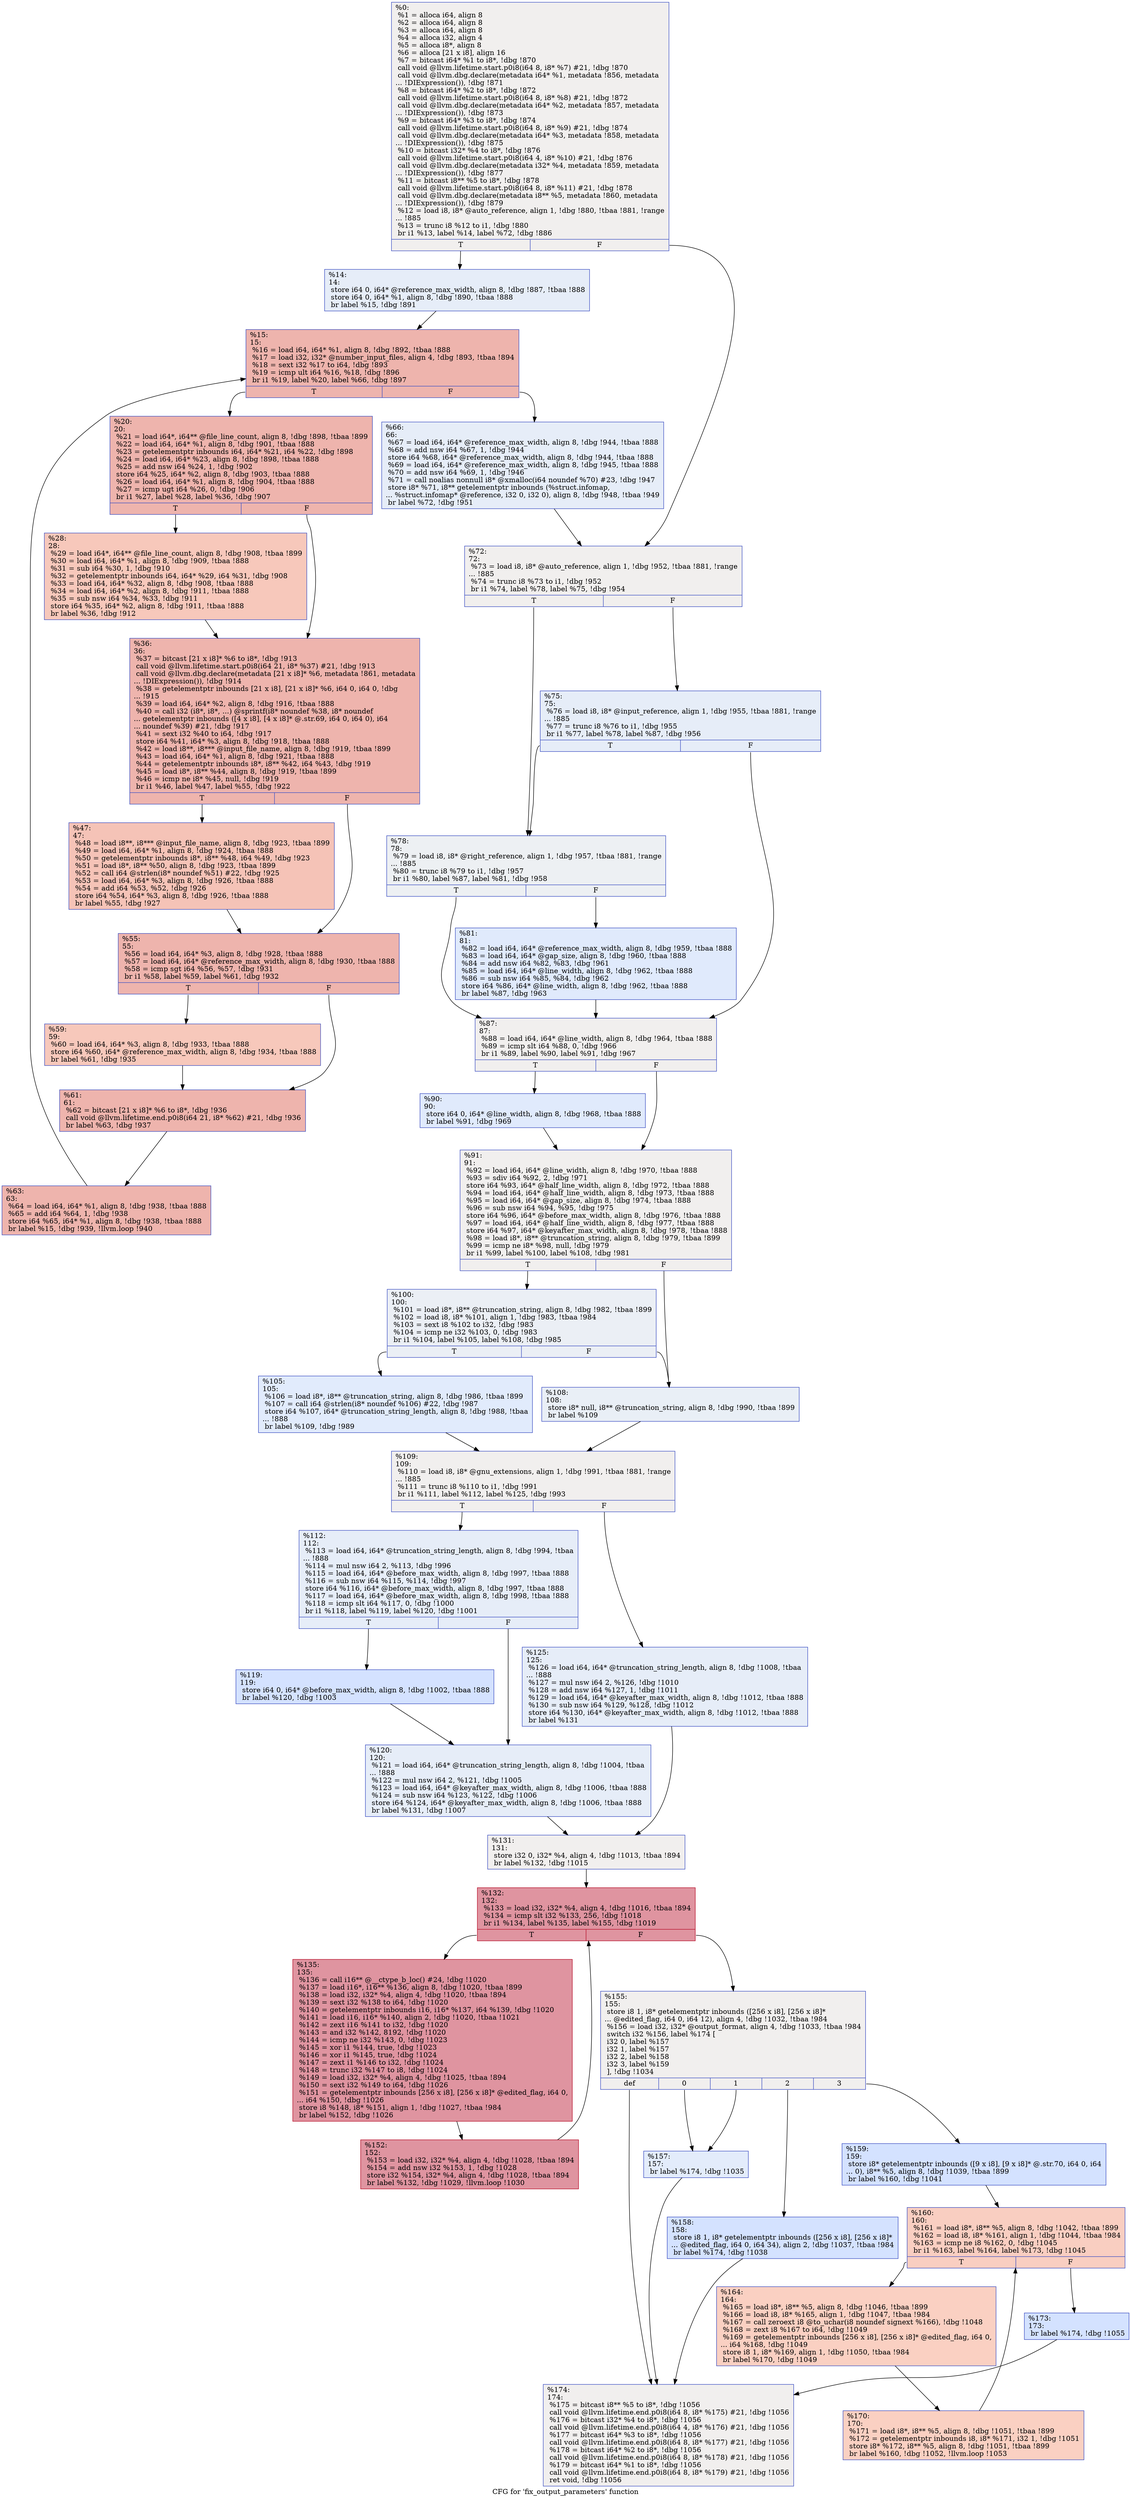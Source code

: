 digraph "CFG for 'fix_output_parameters' function" {
	label="CFG for 'fix_output_parameters' function";

	Node0x15fe7c0 [shape=record,color="#3d50c3ff", style=filled, fillcolor="#e0dbd870",label="{%0:\l  %1 = alloca i64, align 8\l  %2 = alloca i64, align 8\l  %3 = alloca i64, align 8\l  %4 = alloca i32, align 4\l  %5 = alloca i8*, align 8\l  %6 = alloca [21 x i8], align 16\l  %7 = bitcast i64* %1 to i8*, !dbg !870\l  call void @llvm.lifetime.start.p0i8(i64 8, i8* %7) #21, !dbg !870\l  call void @llvm.dbg.declare(metadata i64* %1, metadata !856, metadata\l... !DIExpression()), !dbg !871\l  %8 = bitcast i64* %2 to i8*, !dbg !872\l  call void @llvm.lifetime.start.p0i8(i64 8, i8* %8) #21, !dbg !872\l  call void @llvm.dbg.declare(metadata i64* %2, metadata !857, metadata\l... !DIExpression()), !dbg !873\l  %9 = bitcast i64* %3 to i8*, !dbg !874\l  call void @llvm.lifetime.start.p0i8(i64 8, i8* %9) #21, !dbg !874\l  call void @llvm.dbg.declare(metadata i64* %3, metadata !858, metadata\l... !DIExpression()), !dbg !875\l  %10 = bitcast i32* %4 to i8*, !dbg !876\l  call void @llvm.lifetime.start.p0i8(i64 4, i8* %10) #21, !dbg !876\l  call void @llvm.dbg.declare(metadata i32* %4, metadata !859, metadata\l... !DIExpression()), !dbg !877\l  %11 = bitcast i8** %5 to i8*, !dbg !878\l  call void @llvm.lifetime.start.p0i8(i64 8, i8* %11) #21, !dbg !878\l  call void @llvm.dbg.declare(metadata i8** %5, metadata !860, metadata\l... !DIExpression()), !dbg !879\l  %12 = load i8, i8* @auto_reference, align 1, !dbg !880, !tbaa !881, !range\l... !885\l  %13 = trunc i8 %12 to i1, !dbg !880\l  br i1 %13, label %14, label %72, !dbg !886\l|{<s0>T|<s1>F}}"];
	Node0x15fe7c0:s0 -> Node0x15fe960;
	Node0x15fe7c0:s1 -> Node0x15fecd0;
	Node0x15fe960 [shape=record,color="#3d50c3ff", style=filled, fillcolor="#c7d7f070",label="{%14:\l14:                                               \l  store i64 0, i64* @reference_max_width, align 8, !dbg !887, !tbaa !888\l  store i64 0, i64* %1, align 8, !dbg !890, !tbaa !888\l  br label %15, !dbg !891\l}"];
	Node0x15fe960 -> Node0x15fe9b0;
	Node0x15fe9b0 [shape=record,color="#3d50c3ff", style=filled, fillcolor="#d8564670",label="{%15:\l15:                                               \l  %16 = load i64, i64* %1, align 8, !dbg !892, !tbaa !888\l  %17 = load i32, i32* @number_input_files, align 4, !dbg !893, !tbaa !894\l  %18 = sext i32 %17 to i64, !dbg !893\l  %19 = icmp ult i64 %16, %18, !dbg !896\l  br i1 %19, label %20, label %66, !dbg !897\l|{<s0>T|<s1>F}}"];
	Node0x15fe9b0:s0 -> Node0x15fea00;
	Node0x15fe9b0:s1 -> Node0x15fec80;
	Node0x15fea00 [shape=record,color="#3d50c3ff", style=filled, fillcolor="#d8564670",label="{%20:\l20:                                               \l  %21 = load i64*, i64** @file_line_count, align 8, !dbg !898, !tbaa !899\l  %22 = load i64, i64* %1, align 8, !dbg !901, !tbaa !888\l  %23 = getelementptr inbounds i64, i64* %21, i64 %22, !dbg !898\l  %24 = load i64, i64* %23, align 8, !dbg !898, !tbaa !888\l  %25 = add nsw i64 %24, 1, !dbg !902\l  store i64 %25, i64* %2, align 8, !dbg !903, !tbaa !888\l  %26 = load i64, i64* %1, align 8, !dbg !904, !tbaa !888\l  %27 = icmp ugt i64 %26, 0, !dbg !906\l  br i1 %27, label %28, label %36, !dbg !907\l|{<s0>T|<s1>F}}"];
	Node0x15fea00:s0 -> Node0x15fea50;
	Node0x15fea00:s1 -> Node0x15feaa0;
	Node0x15fea50 [shape=record,color="#3d50c3ff", style=filled, fillcolor="#ed836670",label="{%28:\l28:                                               \l  %29 = load i64*, i64** @file_line_count, align 8, !dbg !908, !tbaa !899\l  %30 = load i64, i64* %1, align 8, !dbg !909, !tbaa !888\l  %31 = sub i64 %30, 1, !dbg !910\l  %32 = getelementptr inbounds i64, i64* %29, i64 %31, !dbg !908\l  %33 = load i64, i64* %32, align 8, !dbg !908, !tbaa !888\l  %34 = load i64, i64* %2, align 8, !dbg !911, !tbaa !888\l  %35 = sub nsw i64 %34, %33, !dbg !911\l  store i64 %35, i64* %2, align 8, !dbg !911, !tbaa !888\l  br label %36, !dbg !912\l}"];
	Node0x15fea50 -> Node0x15feaa0;
	Node0x15feaa0 [shape=record,color="#3d50c3ff", style=filled, fillcolor="#d8564670",label="{%36:\l36:                                               \l  %37 = bitcast [21 x i8]* %6 to i8*, !dbg !913\l  call void @llvm.lifetime.start.p0i8(i64 21, i8* %37) #21, !dbg !913\l  call void @llvm.dbg.declare(metadata [21 x i8]* %6, metadata !861, metadata\l... !DIExpression()), !dbg !914\l  %38 = getelementptr inbounds [21 x i8], [21 x i8]* %6, i64 0, i64 0, !dbg\l... !915\l  %39 = load i64, i64* %2, align 8, !dbg !916, !tbaa !888\l  %40 = call i32 (i8*, i8*, ...) @sprintf(i8* noundef %38, i8* noundef\l... getelementptr inbounds ([4 x i8], [4 x i8]* @.str.69, i64 0, i64 0), i64\l... noundef %39) #21, !dbg !917\l  %41 = sext i32 %40 to i64, !dbg !917\l  store i64 %41, i64* %3, align 8, !dbg !918, !tbaa !888\l  %42 = load i8**, i8*** @input_file_name, align 8, !dbg !919, !tbaa !899\l  %43 = load i64, i64* %1, align 8, !dbg !921, !tbaa !888\l  %44 = getelementptr inbounds i8*, i8** %42, i64 %43, !dbg !919\l  %45 = load i8*, i8** %44, align 8, !dbg !919, !tbaa !899\l  %46 = icmp ne i8* %45, null, !dbg !919\l  br i1 %46, label %47, label %55, !dbg !922\l|{<s0>T|<s1>F}}"];
	Node0x15feaa0:s0 -> Node0x15feaf0;
	Node0x15feaa0:s1 -> Node0x15feb40;
	Node0x15feaf0 [shape=record,color="#3d50c3ff", style=filled, fillcolor="#e8765c70",label="{%47:\l47:                                               \l  %48 = load i8**, i8*** @input_file_name, align 8, !dbg !923, !tbaa !899\l  %49 = load i64, i64* %1, align 8, !dbg !924, !tbaa !888\l  %50 = getelementptr inbounds i8*, i8** %48, i64 %49, !dbg !923\l  %51 = load i8*, i8** %50, align 8, !dbg !923, !tbaa !899\l  %52 = call i64 @strlen(i8* noundef %51) #22, !dbg !925\l  %53 = load i64, i64* %3, align 8, !dbg !926, !tbaa !888\l  %54 = add i64 %53, %52, !dbg !926\l  store i64 %54, i64* %3, align 8, !dbg !926, !tbaa !888\l  br label %55, !dbg !927\l}"];
	Node0x15feaf0 -> Node0x15feb40;
	Node0x15feb40 [shape=record,color="#3d50c3ff", style=filled, fillcolor="#d8564670",label="{%55:\l55:                                               \l  %56 = load i64, i64* %3, align 8, !dbg !928, !tbaa !888\l  %57 = load i64, i64* @reference_max_width, align 8, !dbg !930, !tbaa !888\l  %58 = icmp sgt i64 %56, %57, !dbg !931\l  br i1 %58, label %59, label %61, !dbg !932\l|{<s0>T|<s1>F}}"];
	Node0x15feb40:s0 -> Node0x15feb90;
	Node0x15feb40:s1 -> Node0x15febe0;
	Node0x15feb90 [shape=record,color="#3d50c3ff", style=filled, fillcolor="#ed836670",label="{%59:\l59:                                               \l  %60 = load i64, i64* %3, align 8, !dbg !933, !tbaa !888\l  store i64 %60, i64* @reference_max_width, align 8, !dbg !934, !tbaa !888\l  br label %61, !dbg !935\l}"];
	Node0x15feb90 -> Node0x15febe0;
	Node0x15febe0 [shape=record,color="#3d50c3ff", style=filled, fillcolor="#d8564670",label="{%61:\l61:                                               \l  %62 = bitcast [21 x i8]* %6 to i8*, !dbg !936\l  call void @llvm.lifetime.end.p0i8(i64 21, i8* %62) #21, !dbg !936\l  br label %63, !dbg !937\l}"];
	Node0x15febe0 -> Node0x15fec30;
	Node0x15fec30 [shape=record,color="#3d50c3ff", style=filled, fillcolor="#d8564670",label="{%63:\l63:                                               \l  %64 = load i64, i64* %1, align 8, !dbg !938, !tbaa !888\l  %65 = add i64 %64, 1, !dbg !938\l  store i64 %65, i64* %1, align 8, !dbg !938, !tbaa !888\l  br label %15, !dbg !939, !llvm.loop !940\l}"];
	Node0x15fec30 -> Node0x15fe9b0;
	Node0x15fec80 [shape=record,color="#3d50c3ff", style=filled, fillcolor="#c7d7f070",label="{%66:\l66:                                               \l  %67 = load i64, i64* @reference_max_width, align 8, !dbg !944, !tbaa !888\l  %68 = add nsw i64 %67, 1, !dbg !944\l  store i64 %68, i64* @reference_max_width, align 8, !dbg !944, !tbaa !888\l  %69 = load i64, i64* @reference_max_width, align 8, !dbg !945, !tbaa !888\l  %70 = add nsw i64 %69, 1, !dbg !946\l  %71 = call noalias nonnull i8* @xmalloc(i64 noundef %70) #23, !dbg !947\l  store i8* %71, i8** getelementptr inbounds (%struct.infomap,\l... %struct.infomap* @reference, i32 0, i32 0), align 8, !dbg !948, !tbaa !949\l  br label %72, !dbg !951\l}"];
	Node0x15fec80 -> Node0x15fecd0;
	Node0x15fecd0 [shape=record,color="#3d50c3ff", style=filled, fillcolor="#e0dbd870",label="{%72:\l72:                                               \l  %73 = load i8, i8* @auto_reference, align 1, !dbg !952, !tbaa !881, !range\l... !885\l  %74 = trunc i8 %73 to i1, !dbg !952\l  br i1 %74, label %78, label %75, !dbg !954\l|{<s0>T|<s1>F}}"];
	Node0x15fecd0:s0 -> Node0x15fed70;
	Node0x15fecd0:s1 -> Node0x15fed20;
	Node0x15fed20 [shape=record,color="#3d50c3ff", style=filled, fillcolor="#c7d7f070",label="{%75:\l75:                                               \l  %76 = load i8, i8* @input_reference, align 1, !dbg !955, !tbaa !881, !range\l... !885\l  %77 = trunc i8 %76 to i1, !dbg !955\l  br i1 %77, label %78, label %87, !dbg !956\l|{<s0>T|<s1>F}}"];
	Node0x15fed20:s0 -> Node0x15fed70;
	Node0x15fed20:s1 -> Node0x15fee10;
	Node0x15fed70 [shape=record,color="#3d50c3ff", style=filled, fillcolor="#d6dce470",label="{%78:\l78:                                               \l  %79 = load i8, i8* @right_reference, align 1, !dbg !957, !tbaa !881, !range\l... !885\l  %80 = trunc i8 %79 to i1, !dbg !957\l  br i1 %80, label %87, label %81, !dbg !958\l|{<s0>T|<s1>F}}"];
	Node0x15fed70:s0 -> Node0x15fee10;
	Node0x15fed70:s1 -> Node0x15fedc0;
	Node0x15fedc0 [shape=record,color="#3d50c3ff", style=filled, fillcolor="#b9d0f970",label="{%81:\l81:                                               \l  %82 = load i64, i64* @reference_max_width, align 8, !dbg !959, !tbaa !888\l  %83 = load i64, i64* @gap_size, align 8, !dbg !960, !tbaa !888\l  %84 = add nsw i64 %82, %83, !dbg !961\l  %85 = load i64, i64* @line_width, align 8, !dbg !962, !tbaa !888\l  %86 = sub nsw i64 %85, %84, !dbg !962\l  store i64 %86, i64* @line_width, align 8, !dbg !962, !tbaa !888\l  br label %87, !dbg !963\l}"];
	Node0x15fedc0 -> Node0x15fee10;
	Node0x15fee10 [shape=record,color="#3d50c3ff", style=filled, fillcolor="#e0dbd870",label="{%87:\l87:                                               \l  %88 = load i64, i64* @line_width, align 8, !dbg !964, !tbaa !888\l  %89 = icmp slt i64 %88, 0, !dbg !966\l  br i1 %89, label %90, label %91, !dbg !967\l|{<s0>T|<s1>F}}"];
	Node0x15fee10:s0 -> Node0x15fee60;
	Node0x15fee10:s1 -> Node0x15feeb0;
	Node0x15fee60 [shape=record,color="#3d50c3ff", style=filled, fillcolor="#b9d0f970",label="{%90:\l90:                                               \l  store i64 0, i64* @line_width, align 8, !dbg !968, !tbaa !888\l  br label %91, !dbg !969\l}"];
	Node0x15fee60 -> Node0x15feeb0;
	Node0x15feeb0 [shape=record,color="#3d50c3ff", style=filled, fillcolor="#e0dbd870",label="{%91:\l91:                                               \l  %92 = load i64, i64* @line_width, align 8, !dbg !970, !tbaa !888\l  %93 = sdiv i64 %92, 2, !dbg !971\l  store i64 %93, i64* @half_line_width, align 8, !dbg !972, !tbaa !888\l  %94 = load i64, i64* @half_line_width, align 8, !dbg !973, !tbaa !888\l  %95 = load i64, i64* @gap_size, align 8, !dbg !974, !tbaa !888\l  %96 = sub nsw i64 %94, %95, !dbg !975\l  store i64 %96, i64* @before_max_width, align 8, !dbg !976, !tbaa !888\l  %97 = load i64, i64* @half_line_width, align 8, !dbg !977, !tbaa !888\l  store i64 %97, i64* @keyafter_max_width, align 8, !dbg !978, !tbaa !888\l  %98 = load i8*, i8** @truncation_string, align 8, !dbg !979, !tbaa !899\l  %99 = icmp ne i8* %98, null, !dbg !979\l  br i1 %99, label %100, label %108, !dbg !981\l|{<s0>T|<s1>F}}"];
	Node0x15feeb0:s0 -> Node0x15fef00;
	Node0x15feeb0:s1 -> Node0x15fefa0;
	Node0x15fef00 [shape=record,color="#3d50c3ff", style=filled, fillcolor="#d1dae970",label="{%100:\l100:                                              \l  %101 = load i8*, i8** @truncation_string, align 8, !dbg !982, !tbaa !899\l  %102 = load i8, i8* %101, align 1, !dbg !983, !tbaa !984\l  %103 = sext i8 %102 to i32, !dbg !983\l  %104 = icmp ne i32 %103, 0, !dbg !983\l  br i1 %104, label %105, label %108, !dbg !985\l|{<s0>T|<s1>F}}"];
	Node0x15fef00:s0 -> Node0x15fef50;
	Node0x15fef00:s1 -> Node0x15fefa0;
	Node0x15fef50 [shape=record,color="#3d50c3ff", style=filled, fillcolor="#bbd1f870",label="{%105:\l105:                                              \l  %106 = load i8*, i8** @truncation_string, align 8, !dbg !986, !tbaa !899\l  %107 = call i64 @strlen(i8* noundef %106) #22, !dbg !987\l  store i64 %107, i64* @truncation_string_length, align 8, !dbg !988, !tbaa\l... !888\l  br label %109, !dbg !989\l}"];
	Node0x15fef50 -> Node0x15feff0;
	Node0x15fefa0 [shape=record,color="#3d50c3ff", style=filled, fillcolor="#cedaeb70",label="{%108:\l108:                                              \l  store i8* null, i8** @truncation_string, align 8, !dbg !990, !tbaa !899\l  br label %109\l}"];
	Node0x15fefa0 -> Node0x15feff0;
	Node0x15feff0 [shape=record,color="#3d50c3ff", style=filled, fillcolor="#e0dbd870",label="{%109:\l109:                                              \l  %110 = load i8, i8* @gnu_extensions, align 1, !dbg !991, !tbaa !881, !range\l... !885\l  %111 = trunc i8 %110 to i1, !dbg !991\l  br i1 %111, label %112, label %125, !dbg !993\l|{<s0>T|<s1>F}}"];
	Node0x15feff0:s0 -> Node0x15ff040;
	Node0x15feff0:s1 -> Node0x15ff130;
	Node0x15ff040 [shape=record,color="#3d50c3ff", style=filled, fillcolor="#c7d7f070",label="{%112:\l112:                                              \l  %113 = load i64, i64* @truncation_string_length, align 8, !dbg !994, !tbaa\l... !888\l  %114 = mul nsw i64 2, %113, !dbg !996\l  %115 = load i64, i64* @before_max_width, align 8, !dbg !997, !tbaa !888\l  %116 = sub nsw i64 %115, %114, !dbg !997\l  store i64 %116, i64* @before_max_width, align 8, !dbg !997, !tbaa !888\l  %117 = load i64, i64* @before_max_width, align 8, !dbg !998, !tbaa !888\l  %118 = icmp slt i64 %117, 0, !dbg !1000\l  br i1 %118, label %119, label %120, !dbg !1001\l|{<s0>T|<s1>F}}"];
	Node0x15ff040:s0 -> Node0x15ff090;
	Node0x15ff040:s1 -> Node0x15ff0e0;
	Node0x15ff090 [shape=record,color="#3d50c3ff", style=filled, fillcolor="#9ebeff70",label="{%119:\l119:                                              \l  store i64 0, i64* @before_max_width, align 8, !dbg !1002, !tbaa !888\l  br label %120, !dbg !1003\l}"];
	Node0x15ff090 -> Node0x15ff0e0;
	Node0x15ff0e0 [shape=record,color="#3d50c3ff", style=filled, fillcolor="#c7d7f070",label="{%120:\l120:                                              \l  %121 = load i64, i64* @truncation_string_length, align 8, !dbg !1004, !tbaa\l... !888\l  %122 = mul nsw i64 2, %121, !dbg !1005\l  %123 = load i64, i64* @keyafter_max_width, align 8, !dbg !1006, !tbaa !888\l  %124 = sub nsw i64 %123, %122, !dbg !1006\l  store i64 %124, i64* @keyafter_max_width, align 8, !dbg !1006, !tbaa !888\l  br label %131, !dbg !1007\l}"];
	Node0x15ff0e0 -> Node0x15ff180;
	Node0x15ff130 [shape=record,color="#3d50c3ff", style=filled, fillcolor="#c7d7f070",label="{%125:\l125:                                              \l  %126 = load i64, i64* @truncation_string_length, align 8, !dbg !1008, !tbaa\l... !888\l  %127 = mul nsw i64 2, %126, !dbg !1010\l  %128 = add nsw i64 %127, 1, !dbg !1011\l  %129 = load i64, i64* @keyafter_max_width, align 8, !dbg !1012, !tbaa !888\l  %130 = sub nsw i64 %129, %128, !dbg !1012\l  store i64 %130, i64* @keyafter_max_width, align 8, !dbg !1012, !tbaa !888\l  br label %131\l}"];
	Node0x15ff130 -> Node0x15ff180;
	Node0x15ff180 [shape=record,color="#3d50c3ff", style=filled, fillcolor="#e0dbd870",label="{%131:\l131:                                              \l  store i32 0, i32* %4, align 4, !dbg !1013, !tbaa !894\l  br label %132, !dbg !1015\l}"];
	Node0x15ff180 -> Node0x15ff1d0;
	Node0x15ff1d0 [shape=record,color="#b70d28ff", style=filled, fillcolor="#b70d2870",label="{%132:\l132:                                              \l  %133 = load i32, i32* %4, align 4, !dbg !1016, !tbaa !894\l  %134 = icmp slt i32 %133, 256, !dbg !1018\l  br i1 %134, label %135, label %155, !dbg !1019\l|{<s0>T|<s1>F}}"];
	Node0x15ff1d0:s0 -> Node0x15ff220;
	Node0x15ff1d0:s1 -> Node0x15ff2c0;
	Node0x15ff220 [shape=record,color="#b70d28ff", style=filled, fillcolor="#b70d2870",label="{%135:\l135:                                              \l  %136 = call i16** @__ctype_b_loc() #24, !dbg !1020\l  %137 = load i16*, i16** %136, align 8, !dbg !1020, !tbaa !899\l  %138 = load i32, i32* %4, align 4, !dbg !1020, !tbaa !894\l  %139 = sext i32 %138 to i64, !dbg !1020\l  %140 = getelementptr inbounds i16, i16* %137, i64 %139, !dbg !1020\l  %141 = load i16, i16* %140, align 2, !dbg !1020, !tbaa !1021\l  %142 = zext i16 %141 to i32, !dbg !1020\l  %143 = and i32 %142, 8192, !dbg !1020\l  %144 = icmp ne i32 %143, 0, !dbg !1023\l  %145 = xor i1 %144, true, !dbg !1023\l  %146 = xor i1 %145, true, !dbg !1024\l  %147 = zext i1 %146 to i32, !dbg !1024\l  %148 = trunc i32 %147 to i8, !dbg !1024\l  %149 = load i32, i32* %4, align 4, !dbg !1025, !tbaa !894\l  %150 = sext i32 %149 to i64, !dbg !1026\l  %151 = getelementptr inbounds [256 x i8], [256 x i8]* @edited_flag, i64 0,\l... i64 %150, !dbg !1026\l  store i8 %148, i8* %151, align 1, !dbg !1027, !tbaa !984\l  br label %152, !dbg !1026\l}"];
	Node0x15ff220 -> Node0x15ff270;
	Node0x15ff270 [shape=record,color="#b70d28ff", style=filled, fillcolor="#b70d2870",label="{%152:\l152:                                              \l  %153 = load i32, i32* %4, align 4, !dbg !1028, !tbaa !894\l  %154 = add nsw i32 %153, 1, !dbg !1028\l  store i32 %154, i32* %4, align 4, !dbg !1028, !tbaa !894\l  br label %132, !dbg !1029, !llvm.loop !1030\l}"];
	Node0x15ff270 -> Node0x15ff1d0;
	Node0x15ff2c0 [shape=record,color="#3d50c3ff", style=filled, fillcolor="#e0dbd870",label="{%155:\l155:                                              \l  store i8 1, i8* getelementptr inbounds ([256 x i8], [256 x i8]*\l... @edited_flag, i64 0, i64 12), align 4, !dbg !1032, !tbaa !984\l  %156 = load i32, i32* @output_format, align 4, !dbg !1033, !tbaa !984\l  switch i32 %156, label %174 [\l    i32 0, label %157\l    i32 1, label %157\l    i32 2, label %158\l    i32 3, label %159\l  ], !dbg !1034\l|{<s0>def|<s1>0|<s2>1|<s3>2|<s4>3}}"];
	Node0x15ff2c0:s0 -> Node0x15ff540;
	Node0x15ff2c0:s1 -> Node0x15ff310;
	Node0x15ff2c0:s2 -> Node0x15ff310;
	Node0x15ff2c0:s3 -> Node0x15ff360;
	Node0x15ff2c0:s4 -> Node0x15ff3b0;
	Node0x15ff310 [shape=record,color="#3d50c3ff", style=filled, fillcolor="#bfd3f670",label="{%157:\l157:                                              \l  br label %174, !dbg !1035\l}"];
	Node0x15ff310 -> Node0x15ff540;
	Node0x15ff360 [shape=record,color="#3d50c3ff", style=filled, fillcolor="#9ebeff70",label="{%158:\l158:                                              \l  store i8 1, i8* getelementptr inbounds ([256 x i8], [256 x i8]*\l... @edited_flag, i64 0, i64 34), align 2, !dbg !1037, !tbaa !984\l  br label %174, !dbg !1038\l}"];
	Node0x15ff360 -> Node0x15ff540;
	Node0x15ff3b0 [shape=record,color="#3d50c3ff", style=filled, fillcolor="#9ebeff70",label="{%159:\l159:                                              \l  store i8* getelementptr inbounds ([9 x i8], [9 x i8]* @.str.70, i64 0, i64\l... 0), i8** %5, align 8, !dbg !1039, !tbaa !899\l  br label %160, !dbg !1041\l}"];
	Node0x15ff3b0 -> Node0x15ff400;
	Node0x15ff400 [shape=record,color="#3d50c3ff", style=filled, fillcolor="#f2907270",label="{%160:\l160:                                              \l  %161 = load i8*, i8** %5, align 8, !dbg !1042, !tbaa !899\l  %162 = load i8, i8* %161, align 1, !dbg !1044, !tbaa !984\l  %163 = icmp ne i8 %162, 0, !dbg !1045\l  br i1 %163, label %164, label %173, !dbg !1045\l|{<s0>T|<s1>F}}"];
	Node0x15ff400:s0 -> Node0x15ff450;
	Node0x15ff400:s1 -> Node0x15ff4f0;
	Node0x15ff450 [shape=record,color="#3d50c3ff", style=filled, fillcolor="#f3947570",label="{%164:\l164:                                              \l  %165 = load i8*, i8** %5, align 8, !dbg !1046, !tbaa !899\l  %166 = load i8, i8* %165, align 1, !dbg !1047, !tbaa !984\l  %167 = call zeroext i8 @to_uchar(i8 noundef signext %166), !dbg !1048\l  %168 = zext i8 %167 to i64, !dbg !1049\l  %169 = getelementptr inbounds [256 x i8], [256 x i8]* @edited_flag, i64 0,\l... i64 %168, !dbg !1049\l  store i8 1, i8* %169, align 1, !dbg !1050, !tbaa !984\l  br label %170, !dbg !1049\l}"];
	Node0x15ff450 -> Node0x15ff4a0;
	Node0x15ff4a0 [shape=record,color="#3d50c3ff", style=filled, fillcolor="#f3947570",label="{%170:\l170:                                              \l  %171 = load i8*, i8** %5, align 8, !dbg !1051, !tbaa !899\l  %172 = getelementptr inbounds i8, i8* %171, i32 1, !dbg !1051\l  store i8* %172, i8** %5, align 8, !dbg !1051, !tbaa !899\l  br label %160, !dbg !1052, !llvm.loop !1053\l}"];
	Node0x15ff4a0 -> Node0x15ff400;
	Node0x15ff4f0 [shape=record,color="#3d50c3ff", style=filled, fillcolor="#9ebeff70",label="{%173:\l173:                                              \l  br label %174, !dbg !1055\l}"];
	Node0x15ff4f0 -> Node0x15ff540;
	Node0x15ff540 [shape=record,color="#3d50c3ff", style=filled, fillcolor="#e0dbd870",label="{%174:\l174:                                              \l  %175 = bitcast i8** %5 to i8*, !dbg !1056\l  call void @llvm.lifetime.end.p0i8(i64 8, i8* %175) #21, !dbg !1056\l  %176 = bitcast i32* %4 to i8*, !dbg !1056\l  call void @llvm.lifetime.end.p0i8(i64 4, i8* %176) #21, !dbg !1056\l  %177 = bitcast i64* %3 to i8*, !dbg !1056\l  call void @llvm.lifetime.end.p0i8(i64 8, i8* %177) #21, !dbg !1056\l  %178 = bitcast i64* %2 to i8*, !dbg !1056\l  call void @llvm.lifetime.end.p0i8(i64 8, i8* %178) #21, !dbg !1056\l  %179 = bitcast i64* %1 to i8*, !dbg !1056\l  call void @llvm.lifetime.end.p0i8(i64 8, i8* %179) #21, !dbg !1056\l  ret void, !dbg !1056\l}"];
}
